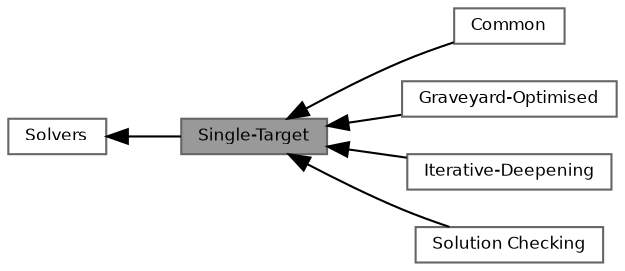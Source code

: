 digraph "Single-Target"
{
 // LATEX_PDF_SIZE
  bgcolor="transparent";
  edge [fontname=Helvetica,fontsize=8,labelfontname=Helvetica,labelfontsize=8];
  node [fontname=Helvetica,fontsize=8,shape=box,height=0.2,width=0.4];
  rankdir=LR;
  Node1 [id="Node000001",label="Single-Target",height=0.2,width=0.4,color="gray40", fillcolor="grey60", style="filled", fontcolor="black",tooltip="Solvers which route to a single destination."];
  Node3 [id="Node000003",label="Common",height=0.2,width=0.4,color="grey40", fillcolor="white", style="filled",URL="$db/d80/group__SingleTargetCommon.html",tooltip="General-purpose solvers."];
  Node4 [id="Node000004",label="Graveyard-Optimised",height=0.2,width=0.4,color="grey40", fillcolor="white", style="filled",URL="$d1/d47/group__SingleTargetGraveyardOptimised.html",tooltip="Graveyard solvers, which dynamically prune the search tree."];
  Node5 [id="Node000005",label="Iterative-Deepening",height=0.2,width=0.4,color="grey40", fillcolor="white", style="filled",URL="$d5/d74/group__SingleTargetIterativeDeepening.html",tooltip="Solvers which repeatedly traverse the search space at incrementally-increasing depths."];
  Node6 [id="Node000006",label="Solution Checking",height=0.2,width=0.4,color="grey40", fillcolor="white", style="filled",URL="$dc/d80/group__SingleTargetSolutionChecking.html",tooltip="Solvers for checking if a path to the target is possible."];
  Node2 [id="Node000002",label="Solvers",height=0.2,width=0.4,color="grey40", fillcolor="white", style="filled",URL="$d3/d24/group__Solvers.html",tooltip="Graph traversal and pathfinding algorithms."];
  Node2->Node1 [shape=plaintext, dir="back", style="solid"];
  Node1->Node3 [shape=plaintext, dir="back", style="solid"];
  Node1->Node4 [shape=plaintext, dir="back", style="solid"];
  Node1->Node5 [shape=plaintext, dir="back", style="solid"];
  Node1->Node6 [shape=plaintext, dir="back", style="solid"];
}
